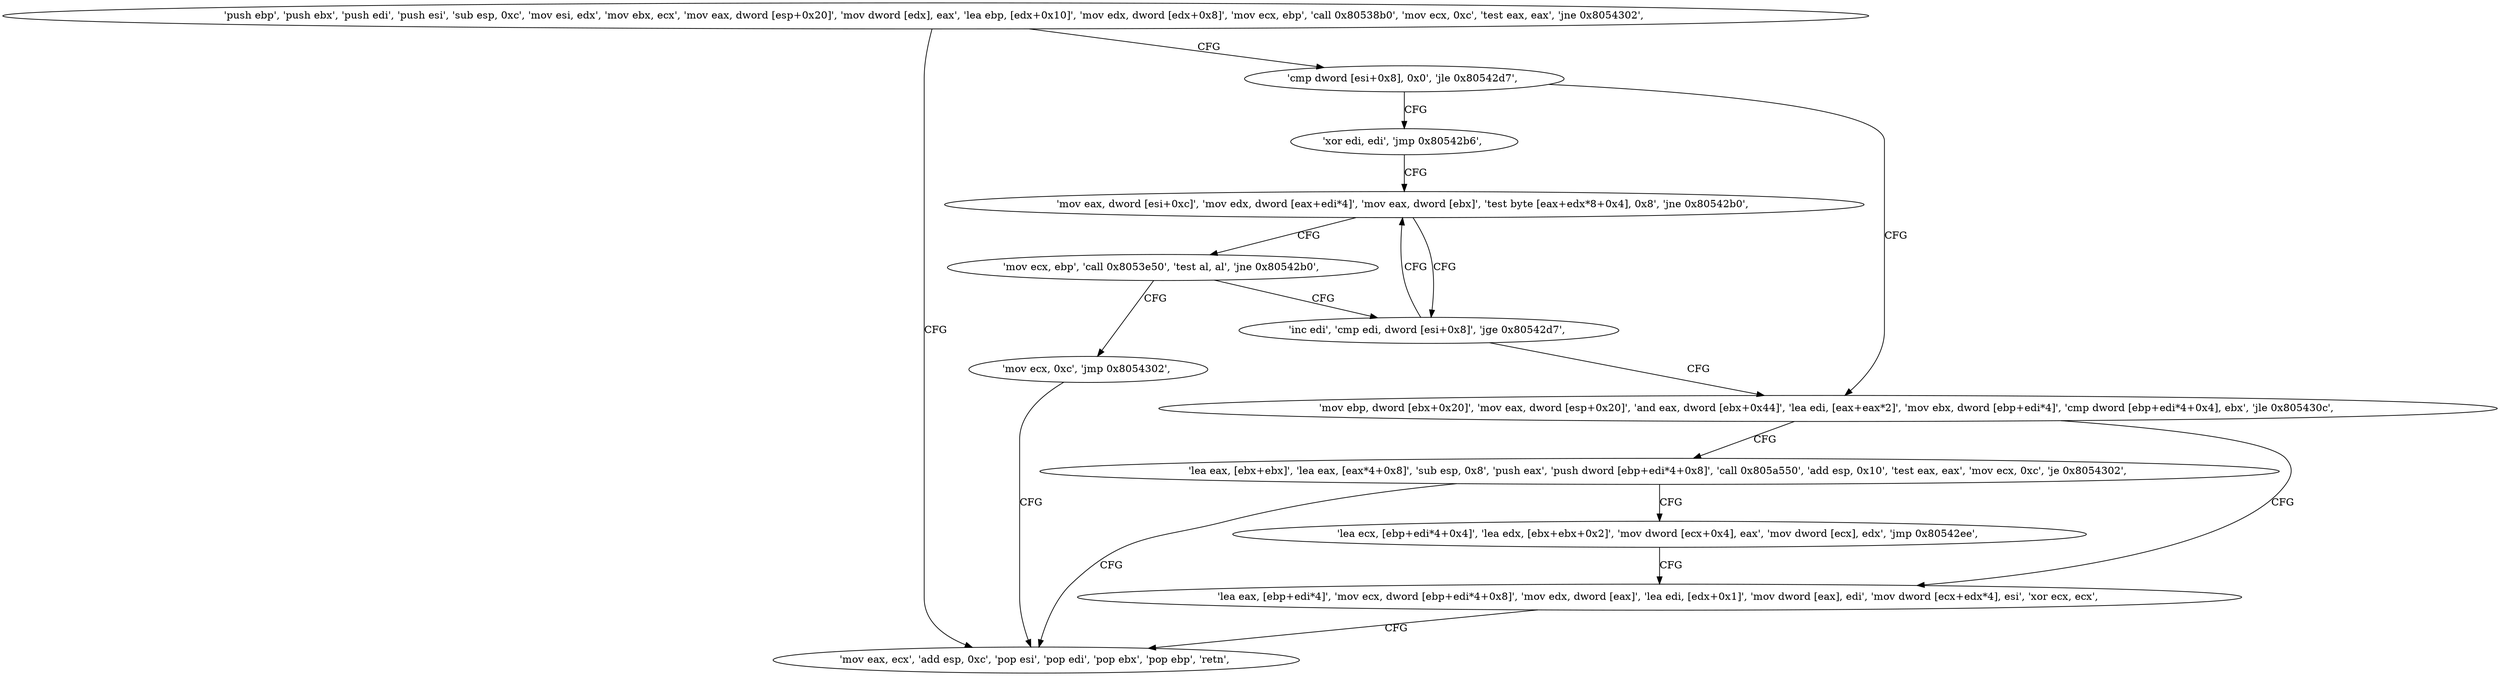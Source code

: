digraph "func" {
"134562416" [label = "'push ebp', 'push ebx', 'push edi', 'push esi', 'sub esp, 0xc', 'mov esi, edx', 'mov ebx, ecx', 'mov eax, dword [esp+0x20]', 'mov dword [edx], eax', 'lea ebp, [edx+0x10]', 'mov edx, dword [edx+0x8]', 'mov ecx, ebp', 'call 0x80538b0', 'mov ecx, 0xc', 'test eax, eax', 'jne 0x8054302', " ]
"134562562" [label = "'mov eax, ecx', 'add esp, 0xc', 'pop esi', 'pop edi', 'pop ebx', 'pop ebp', 'retn', " ]
"134562455" [label = "'cmp dword [esi+0x8], 0x0', 'jle 0x80542d7', " ]
"134562519" [label = "'mov ebp, dword [ebx+0x20]', 'mov eax, dword [esp+0x20]', 'and eax, dword [ebx+0x44]', 'lea edi, [eax+eax*2]', 'mov ebx, dword [ebp+edi*4]', 'cmp dword [ebp+edi*4+0x4], ebx', 'jle 0x805430c', " ]
"134562461" [label = "'xor edi, edi', 'jmp 0x80542b6', " ]
"134562572" [label = "'lea eax, [ebx+ebx]', 'lea eax, [eax*4+0x8]', 'sub esp, 0x8', 'push eax', 'push dword [ebp+edi*4+0x8]', 'call 0x805a550', 'add esp, 0x10', 'test eax, eax', 'mov ecx, 0xc', 'je 0x8054302', " ]
"134562542" [label = "'lea eax, [ebp+edi*4]', 'mov ecx, dword [ebp+edi*4+0x8]', 'mov edx, dword [eax]', 'lea edi, [edx+0x1]', 'mov dword [eax], edi', 'mov dword [ecx+edx*4], esi', 'xor ecx, ecx', " ]
"134562486" [label = "'mov eax, dword [esi+0xc]', 'mov edx, dword [eax+edi*4]', 'mov eax, dword [ebx]', 'test byte [eax+edx*8+0x4], 0x8', 'jne 0x80542b0', " ]
"134562607" [label = "'lea ecx, [ebp+edi*4+0x4]', 'lea edx, [ebx+ebx+0x2]', 'mov dword [ecx+0x4], eax', 'mov dword [ecx], edx', 'jmp 0x80542ee', " ]
"134562480" [label = "'inc edi', 'cmp edi, dword [esi+0x8]', 'jge 0x80542d7', " ]
"134562501" [label = "'mov ecx, ebp', 'call 0x8053e50', 'test al, al', 'jne 0x80542b0', " ]
"134562512" [label = "'mov ecx, 0xc', 'jmp 0x8054302', " ]
"134562416" -> "134562562" [ label = "CFG" ]
"134562416" -> "134562455" [ label = "CFG" ]
"134562455" -> "134562519" [ label = "CFG" ]
"134562455" -> "134562461" [ label = "CFG" ]
"134562519" -> "134562572" [ label = "CFG" ]
"134562519" -> "134562542" [ label = "CFG" ]
"134562461" -> "134562486" [ label = "CFG" ]
"134562572" -> "134562562" [ label = "CFG" ]
"134562572" -> "134562607" [ label = "CFG" ]
"134562542" -> "134562562" [ label = "CFG" ]
"134562486" -> "134562480" [ label = "CFG" ]
"134562486" -> "134562501" [ label = "CFG" ]
"134562607" -> "134562542" [ label = "CFG" ]
"134562480" -> "134562519" [ label = "CFG" ]
"134562480" -> "134562486" [ label = "CFG" ]
"134562501" -> "134562480" [ label = "CFG" ]
"134562501" -> "134562512" [ label = "CFG" ]
"134562512" -> "134562562" [ label = "CFG" ]
}
